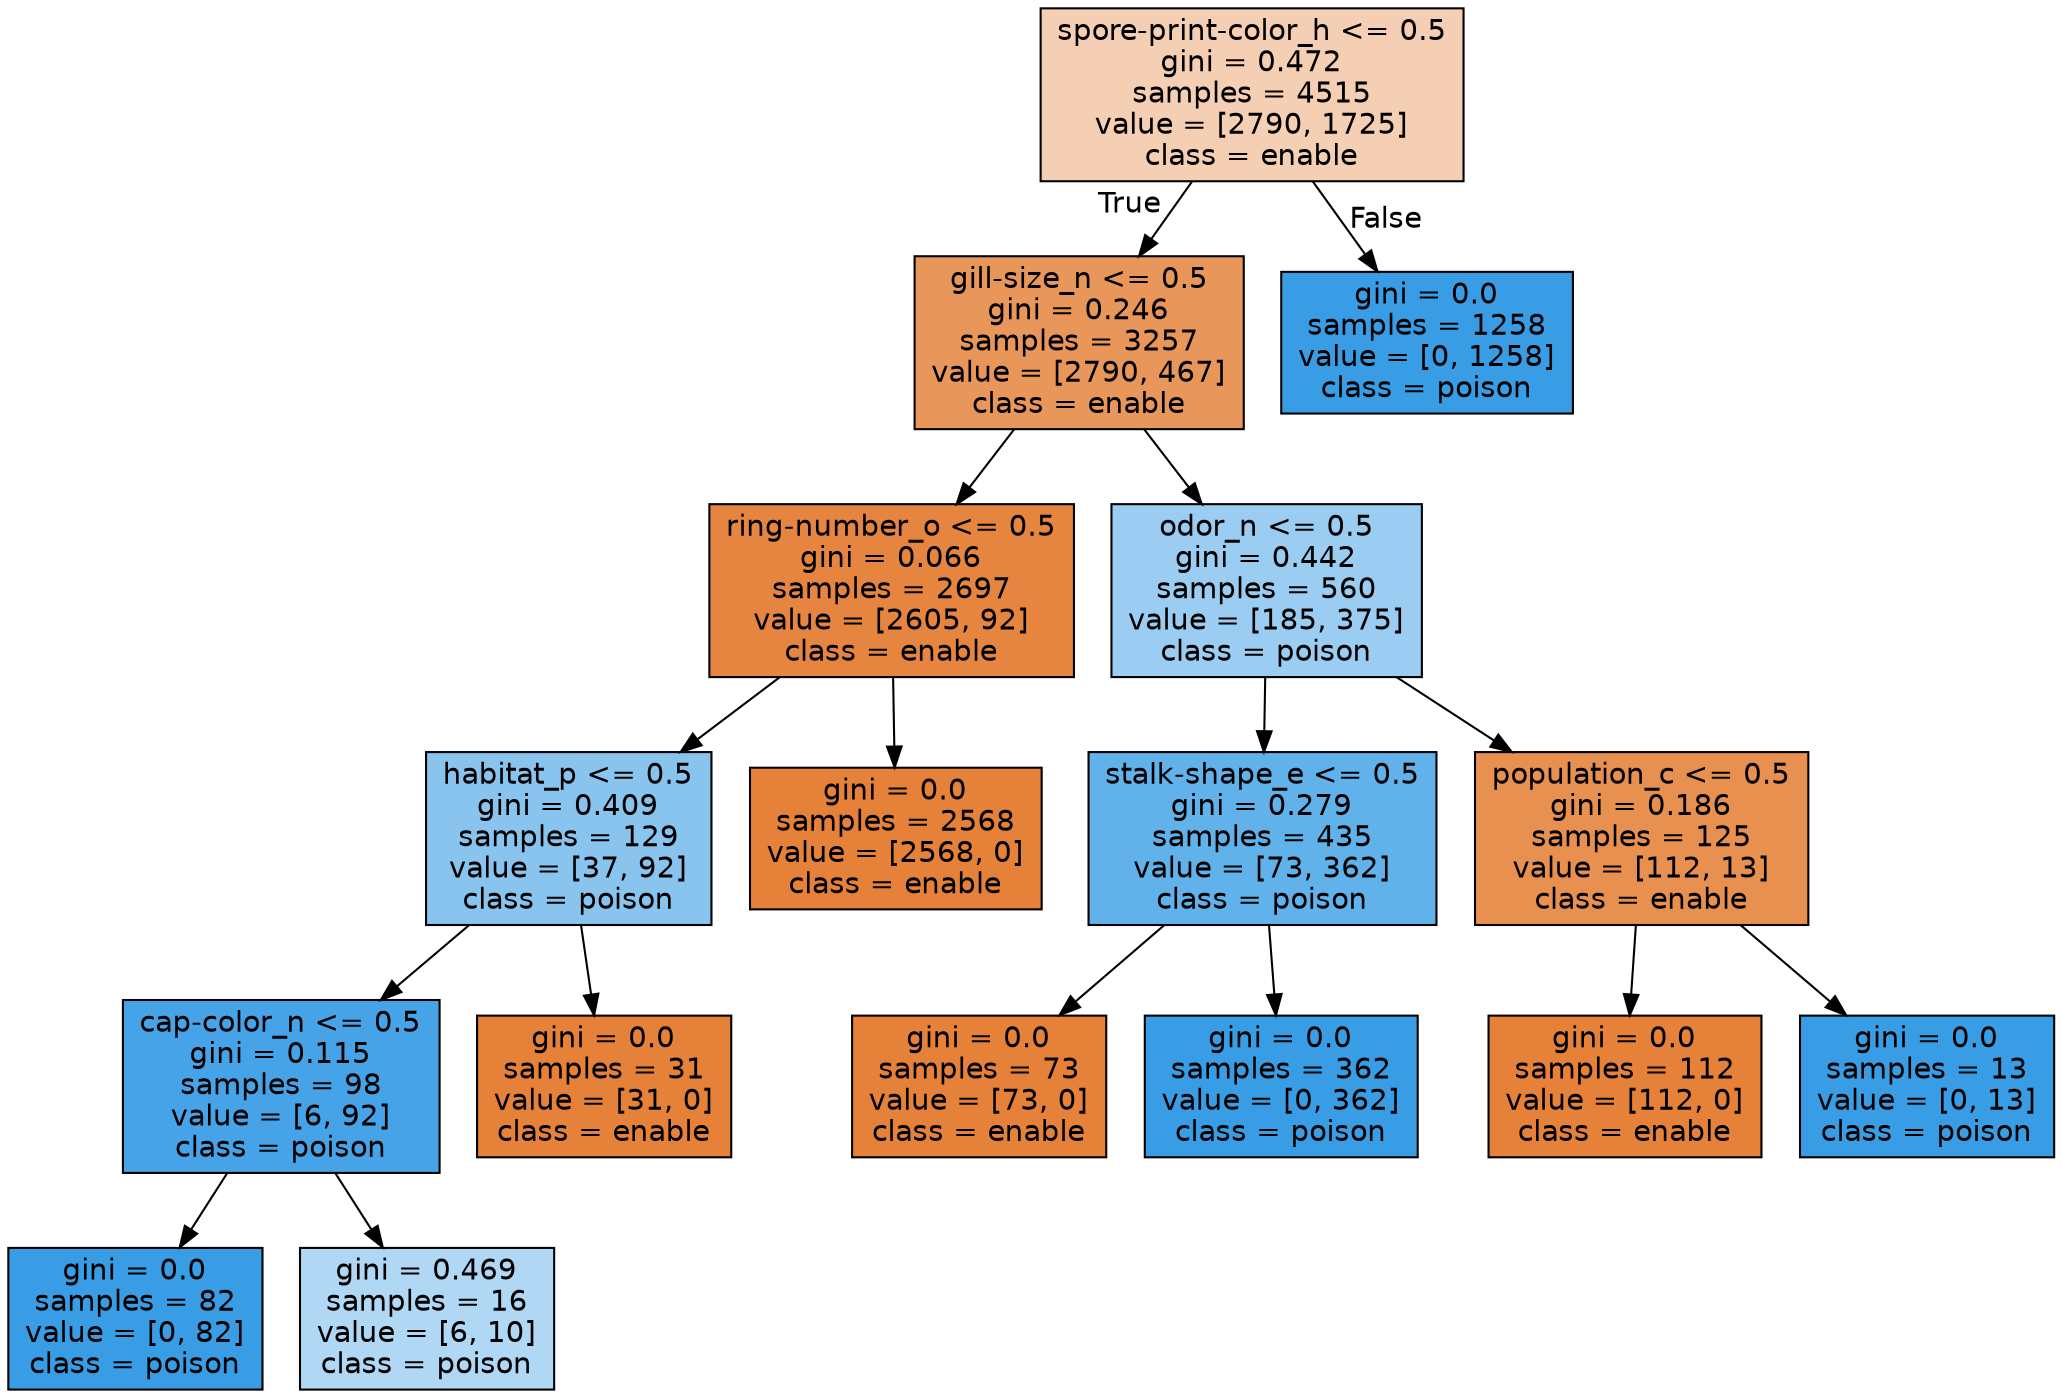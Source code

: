 digraph Tree {
node [shape=box, style="filled", color="black", fontname="helvetica"] ;
edge [fontname="helvetica"] ;
0 [label="spore-print-color_h <= 0.5\ngini = 0.472\nsamples = 4515\nvalue = [2790, 1725]\nclass = enable", fillcolor="#f5cfb3"] ;
1 [label="gill-size_n <= 0.5\ngini = 0.246\nsamples = 3257\nvalue = [2790, 467]\nclass = enable", fillcolor="#e9965a"] ;
0 -> 1 [labeldistance=2.5, labelangle=45, headlabel="True"] ;
2 [label="ring-number_o <= 0.5\ngini = 0.066\nsamples = 2697\nvalue = [2605, 92]\nclass = enable", fillcolor="#e68540"] ;
1 -> 2 ;
3 [label="habitat_p <= 0.5\ngini = 0.409\nsamples = 129\nvalue = [37, 92]\nclass = poison", fillcolor="#89c4ef"] ;
2 -> 3 ;
4 [label="cap-color_n <= 0.5\ngini = 0.115\nsamples = 98\nvalue = [6, 92]\nclass = poison", fillcolor="#46a3e7"] ;
3 -> 4 ;
5 [label="gini = 0.0\nsamples = 82\nvalue = [0, 82]\nclass = poison", fillcolor="#399de5"] ;
4 -> 5 ;
6 [label="gini = 0.469\nsamples = 16\nvalue = [6, 10]\nclass = poison", fillcolor="#b0d8f5"] ;
4 -> 6 ;
7 [label="gini = 0.0\nsamples = 31\nvalue = [31, 0]\nclass = enable", fillcolor="#e58139"] ;
3 -> 7 ;
8 [label="gini = 0.0\nsamples = 2568\nvalue = [2568, 0]\nclass = enable", fillcolor="#e58139"] ;
2 -> 8 ;
9 [label="odor_n <= 0.5\ngini = 0.442\nsamples = 560\nvalue = [185, 375]\nclass = poison", fillcolor="#9bcdf2"] ;
1 -> 9 ;
10 [label="stalk-shape_e <= 0.5\ngini = 0.279\nsamples = 435\nvalue = [73, 362]\nclass = poison", fillcolor="#61b1ea"] ;
9 -> 10 ;
11 [label="gini = 0.0\nsamples = 73\nvalue = [73, 0]\nclass = enable", fillcolor="#e58139"] ;
10 -> 11 ;
12 [label="gini = 0.0\nsamples = 362\nvalue = [0, 362]\nclass = poison", fillcolor="#399de5"] ;
10 -> 12 ;
13 [label="population_c <= 0.5\ngini = 0.186\nsamples = 125\nvalue = [112, 13]\nclass = enable", fillcolor="#e89050"] ;
9 -> 13 ;
14 [label="gini = 0.0\nsamples = 112\nvalue = [112, 0]\nclass = enable", fillcolor="#e58139"] ;
13 -> 14 ;
15 [label="gini = 0.0\nsamples = 13\nvalue = [0, 13]\nclass = poison", fillcolor="#399de5"] ;
13 -> 15 ;
16 [label="gini = 0.0\nsamples = 1258\nvalue = [0, 1258]\nclass = poison", fillcolor="#399de5"] ;
0 -> 16 [labeldistance=2.5, labelangle=-45, headlabel="False"] ;
}